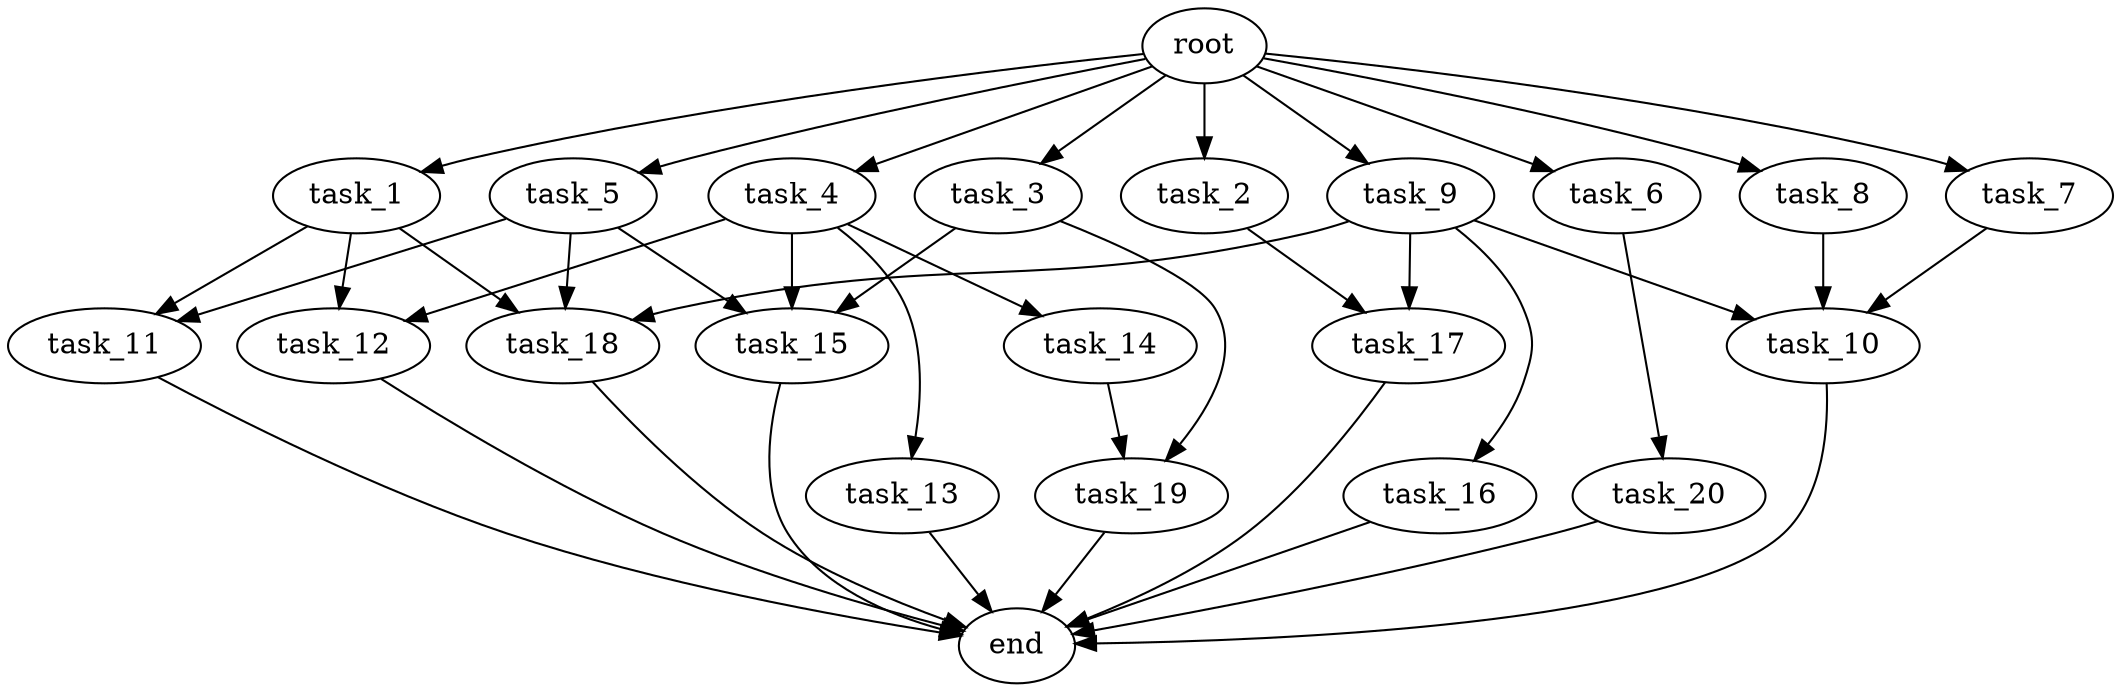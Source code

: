 digraph G {
  root [size="0.000000e+00"];
  task_1 [size="4.466502e+10"];
  task_2 [size="6.993415e+10"];
  task_3 [size="1.618789e+10"];
  task_4 [size="2.145367e+10"];
  task_5 [size="4.006209e+10"];
  task_6 [size="3.385040e+10"];
  task_7 [size="5.506212e+10"];
  task_8 [size="6.970877e+10"];
  task_9 [size="7.068193e+10"];
  task_10 [size="1.608219e+10"];
  task_11 [size="9.645738e+10"];
  task_12 [size="5.390104e+08"];
  task_13 [size="9.117948e+09"];
  task_14 [size="1.454139e+10"];
  task_15 [size="9.258692e+10"];
  task_16 [size="4.354339e+10"];
  task_17 [size="6.417405e+09"];
  task_18 [size="2.218481e+10"];
  task_19 [size="8.013173e+09"];
  task_20 [size="3.785156e+09"];
  end [size="0.000000e+00"];

  root -> task_1 [size="1.000000e-12"];
  root -> task_2 [size="1.000000e-12"];
  root -> task_3 [size="1.000000e-12"];
  root -> task_4 [size="1.000000e-12"];
  root -> task_5 [size="1.000000e-12"];
  root -> task_6 [size="1.000000e-12"];
  root -> task_7 [size="1.000000e-12"];
  root -> task_8 [size="1.000000e-12"];
  root -> task_9 [size="1.000000e-12"];
  task_1 -> task_11 [size="4.822869e+08"];
  task_1 -> task_12 [size="2.695052e+06"];
  task_1 -> task_18 [size="7.394936e+07"];
  task_2 -> task_17 [size="3.208702e+07"];
  task_3 -> task_15 [size="3.086231e+08"];
  task_3 -> task_19 [size="4.006587e+07"];
  task_4 -> task_12 [size="2.695052e+06"];
  task_4 -> task_13 [size="9.117948e+07"];
  task_4 -> task_14 [size="1.454139e+08"];
  task_4 -> task_15 [size="3.086231e+08"];
  task_5 -> task_11 [size="4.822869e+08"];
  task_5 -> task_15 [size="3.086231e+08"];
  task_5 -> task_18 [size="7.394936e+07"];
  task_6 -> task_20 [size="3.785156e+07"];
  task_7 -> task_10 [size="5.360731e+07"];
  task_8 -> task_10 [size="5.360731e+07"];
  task_9 -> task_10 [size="5.360731e+07"];
  task_9 -> task_16 [size="4.354339e+08"];
  task_9 -> task_17 [size="3.208702e+07"];
  task_9 -> task_18 [size="7.394936e+07"];
  task_10 -> end [size="1.000000e-12"];
  task_11 -> end [size="1.000000e-12"];
  task_12 -> end [size="1.000000e-12"];
  task_13 -> end [size="1.000000e-12"];
  task_14 -> task_19 [size="4.006587e+07"];
  task_15 -> end [size="1.000000e-12"];
  task_16 -> end [size="1.000000e-12"];
  task_17 -> end [size="1.000000e-12"];
  task_18 -> end [size="1.000000e-12"];
  task_19 -> end [size="1.000000e-12"];
  task_20 -> end [size="1.000000e-12"];
}
